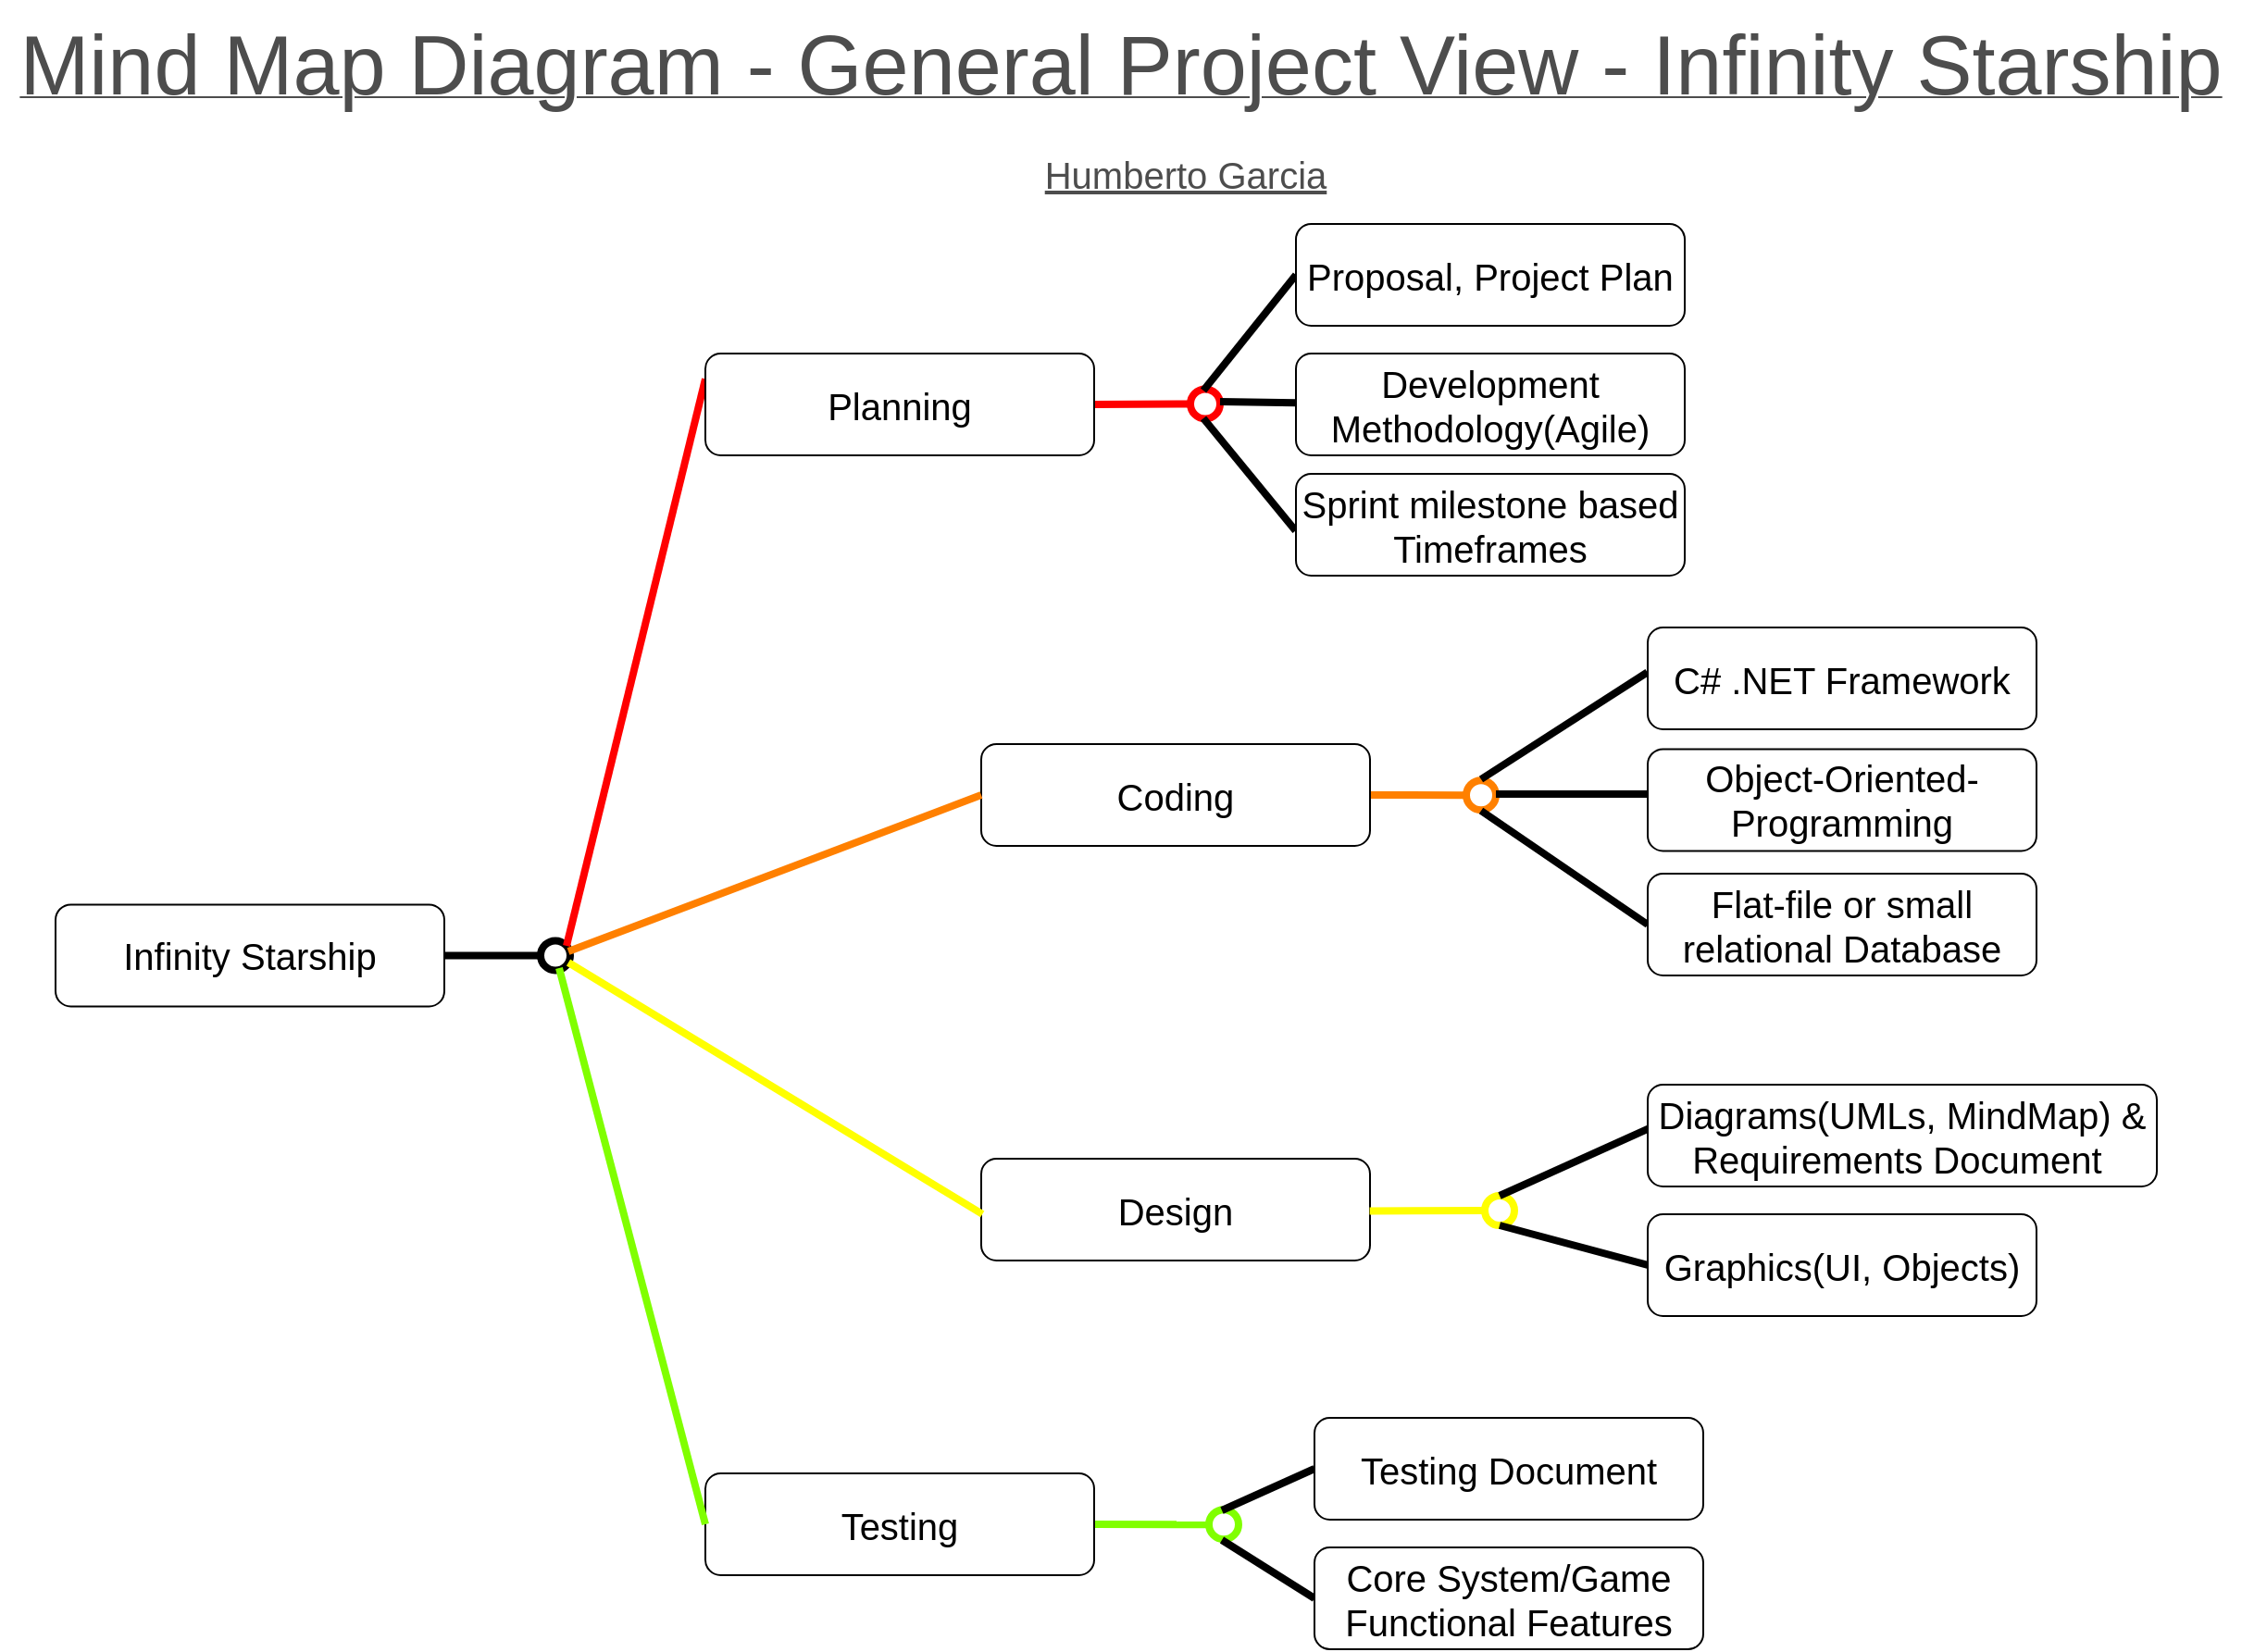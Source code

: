 <mxfile version="20.2.3" type="device"><diagram id="C5RBs43oDa-KdzZeNtuy" name="Page-1"><mxGraphModel dx="2219" dy="1074" grid="1" gridSize="10" guides="1" tooltips="1" connect="1" arrows="1" fold="1" page="1" pageScale="1" pageWidth="700" pageHeight="1000" background="#ffffff" math="0" shadow="0"><root><mxCell id="WIyWlLk6GJQsqaUBKTNV-0"/><mxCell id="WIyWlLk6GJQsqaUBKTNV-1" parent="WIyWlLk6GJQsqaUBKTNV-0"/><mxCell id="vLL9UpFWgCpI62rlACPg-55" value="&lt;font style=&quot;font-size: 45px;&quot;&gt;Mind Map Diagram - General Project View - Infinity Starship&lt;/font&gt;" style="text;html=1;align=center;verticalAlign=middle;resizable=0;points=[];autosize=1;strokeColor=none;fillColor=none;fontSize=12;labelBackgroundColor=none;fontStyle=4;horizontal=1;labelBorderColor=none;spacingTop=0;fontColor=#4D4D4D;" parent="WIyWlLk6GJQsqaUBKTNV-1" vertex="1"><mxGeometry x="90" y="27" width="1210" height="70" as="geometry"/></mxCell><mxCell id="vLL9UpFWgCpI62rlACPg-56" value="&lt;font style=&quot;font-size: 20px;&quot;&gt;Humberto Garcia&lt;/font&gt;" style="text;html=1;align=center;verticalAlign=middle;resizable=0;points=[];autosize=1;strokeColor=none;fillColor=none;fontSize=20;labelBackgroundColor=none;fontStyle=4;horizontal=1;labelBorderColor=none;spacingTop=0;fontColor=#4D4D4D;" parent="WIyWlLk6GJQsqaUBKTNV-1" vertex="1"><mxGeometry x="640" y="101" width="180" height="40" as="geometry"/></mxCell><mxCell id="3iZ3mI6wR4yTkiRN7gE2-6" style="rounded=0;orthogonalLoop=1;jettySize=auto;html=1;fontSize=20;endArrow=oval;endFill=0;strokeWidth=4;strokeColor=default;endSize=16;startSize=7;sourcePerimeterSpacing=0;" parent="WIyWlLk6GJQsqaUBKTNV-1" source="3iZ3mI6wR4yTkiRN7gE2-0" edge="1"><mxGeometry relative="1" as="geometry"><mxPoint x="390" y="543.22" as="targetPoint"/></mxGeometry></mxCell><mxCell id="3iZ3mI6wR4yTkiRN7gE2-0" value="&lt;font style=&quot;font-size: 20px;&quot;&gt;Infinity Starship&lt;/font&gt;" style="rounded=1;whiteSpace=wrap;html=1;" parent="WIyWlLk6GJQsqaUBKTNV-1" vertex="1"><mxGeometry x="120" y="515.72" width="210" height="55" as="geometry"/></mxCell><mxCell id="3iZ3mI6wR4yTkiRN7gE2-8" style="edgeStyle=none;rounded=0;orthogonalLoop=1;jettySize=auto;html=1;exitX=1;exitY=0.5;exitDx=0;exitDy=0;fontSize=20;endArrow=oval;endFill=0;startSize=14;endSize=16;sourcePerimeterSpacing=0;targetPerimeterSpacing=-7;strokeColor=#FF0000;strokeWidth=4;fillColor=#a20025;" parent="WIyWlLk6GJQsqaUBKTNV-1" source="3iZ3mI6wR4yTkiRN7gE2-1" edge="1"><mxGeometry relative="1" as="geometry"><mxPoint x="741" y="245.2" as="targetPoint"/></mxGeometry></mxCell><mxCell id="3iZ3mI6wR4yTkiRN7gE2-12" style="orthogonalLoop=1;jettySize=auto;html=1;fontSize=20;endArrow=none;endFill=0;startSize=14;endSize=16;sourcePerimeterSpacing=0;targetPerimeterSpacing=-7;strokeWidth=4;exitX=0;exitY=0.25;exitDx=0;exitDy=0;strokeColor=#FF0000;" parent="WIyWlLk6GJQsqaUBKTNV-1" source="3iZ3mI6wR4yTkiRN7gE2-1" edge="1"><mxGeometry relative="1" as="geometry"><mxPoint x="396" y="538" as="targetPoint"/><mxPoint x="505" y="332.75" as="sourcePoint"/></mxGeometry></mxCell><mxCell id="3iZ3mI6wR4yTkiRN7gE2-1" value="&lt;font style=&quot;font-size: 20px;&quot;&gt;Planning&lt;/font&gt;" style="rounded=1;whiteSpace=wrap;html=1;" parent="WIyWlLk6GJQsqaUBKTNV-1" vertex="1"><mxGeometry x="471" y="218" width="210" height="55" as="geometry"/></mxCell><mxCell id="3iZ3mI6wR4yTkiRN7gE2-9" style="edgeStyle=none;rounded=0;orthogonalLoop=1;jettySize=auto;html=1;exitX=1;exitY=0.5;exitDx=0;exitDy=0;fontSize=20;endArrow=oval;endFill=0;startSize=14;endSize=16;sourcePerimeterSpacing=0;targetPerimeterSpacing=-7;strokeColor=#FF8000;strokeWidth=4;" parent="WIyWlLk6GJQsqaUBKTNV-1" source="3iZ3mI6wR4yTkiRN7gE2-2" edge="1"><mxGeometry relative="1" as="geometry"><mxPoint x="890" y="456.6" as="targetPoint"/></mxGeometry></mxCell><mxCell id="3iZ3mI6wR4yTkiRN7gE2-2" value="&lt;font style=&quot;font-size: 20px;&quot;&gt;Coding&lt;/font&gt;" style="rounded=1;whiteSpace=wrap;html=1;" parent="WIyWlLk6GJQsqaUBKTNV-1" vertex="1"><mxGeometry x="620" y="429" width="210" height="55" as="geometry"/></mxCell><mxCell id="3iZ3mI6wR4yTkiRN7gE2-3" value="&lt;font style=&quot;font-size: 20px;&quot;&gt;Design&lt;/font&gt;" style="rounded=1;whiteSpace=wrap;html=1;" parent="WIyWlLk6GJQsqaUBKTNV-1" vertex="1"><mxGeometry x="620" y="653" width="210" height="55" as="geometry"/></mxCell><mxCell id="3iZ3mI6wR4yTkiRN7gE2-11" style="edgeStyle=none;rounded=0;orthogonalLoop=1;jettySize=auto;html=1;exitX=1;exitY=0.5;exitDx=0;exitDy=0;fontSize=20;endArrow=oval;endFill=0;startSize=14;endSize=16;sourcePerimeterSpacing=0;targetPerimeterSpacing=-7;strokeColor=#80FF00;strokeWidth=4;" parent="WIyWlLk6GJQsqaUBKTNV-1" source="3iZ3mI6wR4yTkiRN7gE2-4" edge="1"><mxGeometry relative="1" as="geometry"><mxPoint x="751" y="850.6" as="targetPoint"/></mxGeometry></mxCell><mxCell id="3iZ3mI6wR4yTkiRN7gE2-4" value="&lt;font style=&quot;font-size: 20px;&quot;&gt;Testing&lt;/font&gt;" style="rounded=1;whiteSpace=wrap;html=1;" parent="WIyWlLk6GJQsqaUBKTNV-1" vertex="1"><mxGeometry x="471" y="823" width="210" height="55" as="geometry"/></mxCell><mxCell id="3iZ3mI6wR4yTkiRN7gE2-14" style="orthogonalLoop=1;jettySize=auto;html=1;fontSize=20;endArrow=none;endFill=0;startSize=14;endSize=16;sourcePerimeterSpacing=0;targetPerimeterSpacing=-7;strokeColor=#80FF00;strokeWidth=4;exitX=0;exitY=0.5;exitDx=0;exitDy=0;" parent="WIyWlLk6GJQsqaUBKTNV-1" source="3iZ3mI6wR4yTkiRN7gE2-4" edge="1"><mxGeometry relative="1" as="geometry"><mxPoint x="392" y="550" as="targetPoint"/><mxPoint x="508" y="767.5" as="sourcePoint"/></mxGeometry></mxCell><mxCell id="3iZ3mI6wR4yTkiRN7gE2-15" style="orthogonalLoop=1;jettySize=auto;html=1;fontSize=20;endArrow=none;endFill=0;startSize=14;endSize=16;sourcePerimeterSpacing=0;targetPerimeterSpacing=-7;strokeColor=#FFFF00;strokeWidth=4;exitX=0.003;exitY=0.545;exitDx=0;exitDy=0;exitPerimeter=0;" parent="WIyWlLk6GJQsqaUBKTNV-1" source="3iZ3mI6wR4yTkiRN7gE2-3" edge="1"><mxGeometry relative="1" as="geometry"><mxPoint x="397" y="547" as="targetPoint"/><mxPoint x="620" y="638" as="sourcePoint"/></mxGeometry></mxCell><mxCell id="3iZ3mI6wR4yTkiRN7gE2-16" style="orthogonalLoop=1;jettySize=auto;html=1;fontSize=20;endArrow=none;endFill=0;startSize=14;endSize=16;sourcePerimeterSpacing=0;targetPerimeterSpacing=-7;strokeColor=#FF8000;strokeWidth=4;exitX=0;exitY=0.5;exitDx=0;exitDy=0;" parent="WIyWlLk6GJQsqaUBKTNV-1" source="3iZ3mI6wR4yTkiRN7gE2-2" edge="1"><mxGeometry relative="1" as="geometry"><mxPoint x="397" y="541" as="targetPoint"/><mxPoint x="633" y="478.5" as="sourcePoint"/></mxGeometry></mxCell><mxCell id="3iZ3mI6wR4yTkiRN7gE2-17" style="edgeStyle=none;rounded=0;orthogonalLoop=1;jettySize=auto;html=1;exitX=0.999;exitY=0.531;exitDx=0;exitDy=0;fontSize=20;endArrow=oval;endFill=0;startSize=14;endSize=16;sourcePerimeterSpacing=0;targetPerimeterSpacing=-7;strokeColor=#FFFF00;strokeWidth=4;exitPerimeter=0;" parent="WIyWlLk6GJQsqaUBKTNV-1" edge="1"><mxGeometry relative="1" as="geometry"><mxPoint x="900" y="681" as="targetPoint"/><mxPoint x="829.79" y="681.205" as="sourcePoint"/></mxGeometry></mxCell><mxCell id="3iZ3mI6wR4yTkiRN7gE2-35" style="edgeStyle=none;orthogonalLoop=1;jettySize=auto;html=1;fontSize=20;endArrow=none;endFill=0;startSize=14;endSize=16;sourcePerimeterSpacing=0;targetPerimeterSpacing=-7;strokeColor=default;strokeWidth=4;exitX=-0.001;exitY=0.44;exitDx=0;exitDy=0;exitPerimeter=0;" parent="WIyWlLk6GJQsqaUBKTNV-1" source="3iZ3mI6wR4yTkiRN7gE2-20" edge="1"><mxGeometry relative="1" as="geometry"><mxPoint x="890" y="448" as="targetPoint"/><mxPoint x="980" y="388.5" as="sourcePoint"/></mxGeometry></mxCell><mxCell id="3iZ3mI6wR4yTkiRN7gE2-20" value="&lt;font style=&quot;font-size: 20px;&quot;&gt;C# .NET Framework&lt;/font&gt;" style="rounded=1;whiteSpace=wrap;html=1;" parent="WIyWlLk6GJQsqaUBKTNV-1" vertex="1"><mxGeometry x="980" y="366" width="210" height="55" as="geometry"/></mxCell><mxCell id="3iZ3mI6wR4yTkiRN7gE2-36" style="edgeStyle=none;orthogonalLoop=1;jettySize=auto;html=1;fontSize=20;endArrow=none;endFill=0;startSize=14;endSize=16;sourcePerimeterSpacing=0;targetPerimeterSpacing=-7;strokeColor=default;strokeWidth=4;exitX=-0.002;exitY=0.441;exitDx=0;exitDy=0;exitPerimeter=0;" parent="WIyWlLk6GJQsqaUBKTNV-1" source="3iZ3mI6wR4yTkiRN7gE2-21" edge="1"><mxGeometry relative="1" as="geometry"><mxPoint x="898" y="456" as="targetPoint"/><mxPoint x="978" y="457.392" as="sourcePoint"/></mxGeometry></mxCell><mxCell id="3iZ3mI6wR4yTkiRN7gE2-21" value="&lt;font style=&quot;font-size: 20px;&quot;&gt;Object-Oriented-Programming&lt;/font&gt;" style="rounded=1;whiteSpace=wrap;html=1;" parent="WIyWlLk6GJQsqaUBKTNV-1" vertex="1"><mxGeometry x="980" y="431.72" width="210" height="55" as="geometry"/></mxCell><mxCell id="3iZ3mI6wR4yTkiRN7gE2-38" style="edgeStyle=none;orthogonalLoop=1;jettySize=auto;html=1;fontSize=20;endArrow=none;endFill=0;startSize=14;endSize=16;sourcePerimeterSpacing=0;targetPerimeterSpacing=-7;strokeColor=default;strokeWidth=4;exitX=0.004;exitY=0.427;exitDx=0;exitDy=0;exitPerimeter=0;" parent="WIyWlLk6GJQsqaUBKTNV-1" source="3iZ3mI6wR4yTkiRN7gE2-22" edge="1"><mxGeometry relative="1" as="geometry"><mxPoint x="900" y="673" as="targetPoint"/></mxGeometry></mxCell><mxCell id="3iZ3mI6wR4yTkiRN7gE2-22" value="&lt;font style=&quot;font-size: 20px;&quot;&gt;Diagrams(UMLs, MindMap) &amp;amp; Requirements Document&amp;nbsp;&lt;/font&gt;" style="rounded=1;whiteSpace=wrap;html=1;" parent="WIyWlLk6GJQsqaUBKTNV-1" vertex="1"><mxGeometry x="980" y="613" width="275" height="55" as="geometry"/></mxCell><mxCell id="3iZ3mI6wR4yTkiRN7gE2-40" style="edgeStyle=none;orthogonalLoop=1;jettySize=auto;html=1;fontSize=20;endArrow=none;endFill=0;startSize=14;endSize=16;sourcePerimeterSpacing=0;targetPerimeterSpacing=-7;strokeColor=default;strokeWidth=4;exitX=0;exitY=0.5;exitDx=0;exitDy=0;" parent="WIyWlLk6GJQsqaUBKTNV-1" source="3iZ3mI6wR4yTkiRN7gE2-23" edge="1"><mxGeometry relative="1" as="geometry"><mxPoint x="750" y="843" as="targetPoint"/></mxGeometry></mxCell><mxCell id="3iZ3mI6wR4yTkiRN7gE2-23" value="&lt;font style=&quot;font-size: 20px;&quot;&gt;Testing Document&lt;/font&gt;" style="rounded=1;whiteSpace=wrap;html=1;" parent="WIyWlLk6GJQsqaUBKTNV-1" vertex="1"><mxGeometry x="800" y="793" width="210" height="55" as="geometry"/></mxCell><mxCell id="3iZ3mI6wR4yTkiRN7gE2-37" style="edgeStyle=none;orthogonalLoop=1;jettySize=auto;html=1;fontSize=20;endArrow=none;endFill=0;startSize=14;endSize=16;sourcePerimeterSpacing=0;targetPerimeterSpacing=-7;strokeColor=default;strokeWidth=4;exitX=0;exitY=0.5;exitDx=0;exitDy=0;" parent="WIyWlLk6GJQsqaUBKTNV-1" source="3iZ3mI6wR4yTkiRN7gE2-24" edge="1"><mxGeometry relative="1" as="geometry"><mxPoint x="890" y="465" as="targetPoint"/><mxPoint x="996.364" y="498" as="sourcePoint"/></mxGeometry></mxCell><mxCell id="3iZ3mI6wR4yTkiRN7gE2-24" value="&lt;font style=&quot;font-size: 20px;&quot;&gt;Flat-file or small relational Database&lt;/font&gt;" style="rounded=1;whiteSpace=wrap;html=1;" parent="WIyWlLk6GJQsqaUBKTNV-1" vertex="1"><mxGeometry x="980" y="499" width="210" height="55" as="geometry"/></mxCell><mxCell id="3iZ3mI6wR4yTkiRN7gE2-32" style="edgeStyle=none;orthogonalLoop=1;jettySize=auto;html=1;fontSize=20;endArrow=none;endFill=0;startSize=14;endSize=16;sourcePerimeterSpacing=0;targetPerimeterSpacing=-7;strokeColor=default;strokeWidth=4;exitX=0.001;exitY=0.485;exitDx=0;exitDy=0;exitPerimeter=0;" parent="WIyWlLk6GJQsqaUBKTNV-1" source="3iZ3mI6wR4yTkiRN7gE2-25" edge="1"><mxGeometry relative="1" as="geometry"><mxPoint x="749" y="244" as="targetPoint"/><mxPoint x="792.0" y="226.31" as="sourcePoint"/></mxGeometry></mxCell><mxCell id="3iZ3mI6wR4yTkiRN7gE2-25" value="&lt;font style=&quot;font-size: 20px;&quot;&gt;Development Methodology(Agile)&lt;/font&gt;" style="rounded=1;whiteSpace=wrap;html=1;" parent="WIyWlLk6GJQsqaUBKTNV-1" vertex="1"><mxGeometry x="790" y="218" width="210" height="55" as="geometry"/></mxCell><mxCell id="3iZ3mI6wR4yTkiRN7gE2-33" style="edgeStyle=none;orthogonalLoop=1;jettySize=auto;html=1;fontSize=20;endArrow=none;endFill=0;startSize=14;endSize=16;sourcePerimeterSpacing=0;targetPerimeterSpacing=-7;strokeColor=default;strokeWidth=4;exitX=-0.001;exitY=0.559;exitDx=0;exitDy=0;exitPerimeter=0;" parent="WIyWlLk6GJQsqaUBKTNV-1" source="3iZ3mI6wR4yTkiRN7gE2-26" edge="1"><mxGeometry relative="1" as="geometry"><mxPoint x="740" y="253" as="targetPoint"/><mxPoint x="790.0" y="290.5" as="sourcePoint"/></mxGeometry></mxCell><mxCell id="3iZ3mI6wR4yTkiRN7gE2-26" value="&lt;span style=&quot;font-size: 20px;&quot;&gt;Sprint milestone based Timeframes&lt;/span&gt;" style="rounded=1;whiteSpace=wrap;html=1;" parent="WIyWlLk6GJQsqaUBKTNV-1" vertex="1"><mxGeometry x="790" y="283" width="210" height="55" as="geometry"/></mxCell><mxCell id="3iZ3mI6wR4yTkiRN7gE2-39" style="edgeStyle=none;orthogonalLoop=1;jettySize=auto;html=1;fontSize=20;endArrow=none;endFill=0;startSize=14;endSize=16;sourcePerimeterSpacing=0;targetPerimeterSpacing=-7;strokeColor=default;strokeWidth=4;exitX=0;exitY=0.5;exitDx=0;exitDy=0;" parent="WIyWlLk6GJQsqaUBKTNV-1" source="3iZ3mI6wR4yTkiRN7gE2-27" edge="1"><mxGeometry relative="1" as="geometry"><mxPoint x="900" y="689" as="targetPoint"/><mxPoint x="980" y="698.73" as="sourcePoint"/></mxGeometry></mxCell><mxCell id="3iZ3mI6wR4yTkiRN7gE2-27" value="&lt;font style=&quot;font-size: 20px;&quot;&gt;Graphics(UI, Objects)&lt;/font&gt;" style="rounded=1;whiteSpace=wrap;html=1;" parent="WIyWlLk6GJQsqaUBKTNV-1" vertex="1"><mxGeometry x="980" y="683" width="210" height="55" as="geometry"/></mxCell><mxCell id="3iZ3mI6wR4yTkiRN7gE2-31" style="edgeStyle=none;orthogonalLoop=1;jettySize=auto;html=1;exitX=0;exitY=0.5;exitDx=0;exitDy=0;fontSize=20;endArrow=none;endFill=0;startSize=14;endSize=16;sourcePerimeterSpacing=0;targetPerimeterSpacing=-7;strokeColor=default;strokeWidth=4;" parent="WIyWlLk6GJQsqaUBKTNV-1" source="3iZ3mI6wR4yTkiRN7gE2-29" edge="1"><mxGeometry relative="1" as="geometry"><mxPoint x="740" y="238.0" as="targetPoint"/></mxGeometry></mxCell><mxCell id="3iZ3mI6wR4yTkiRN7gE2-29" value="&lt;span style=&quot;font-size: 20px;&quot;&gt;Proposal, Project Plan&lt;/span&gt;" style="rounded=1;whiteSpace=wrap;html=1;" parent="WIyWlLk6GJQsqaUBKTNV-1" vertex="1"><mxGeometry x="790" y="148" width="210" height="55" as="geometry"/></mxCell><mxCell id="3iZ3mI6wR4yTkiRN7gE2-41" style="edgeStyle=none;orthogonalLoop=1;jettySize=auto;html=1;fontSize=20;endArrow=none;endFill=0;startSize=14;endSize=16;sourcePerimeterSpacing=0;targetPerimeterSpacing=-7;strokeColor=default;strokeWidth=4;exitX=0;exitY=0.5;exitDx=0;exitDy=0;" parent="WIyWlLk6GJQsqaUBKTNV-1" source="3iZ3mI6wR4yTkiRN7gE2-30" edge="1"><mxGeometry relative="1" as="geometry"><mxPoint x="750" y="859" as="targetPoint"/><mxPoint x="800" y="871.097" as="sourcePoint"/></mxGeometry></mxCell><mxCell id="3iZ3mI6wR4yTkiRN7gE2-30" value="&lt;font style=&quot;font-size: 20px;&quot;&gt;Core System/Game Functional Features&lt;/font&gt;" style="rounded=1;whiteSpace=wrap;html=1;" parent="WIyWlLk6GJQsqaUBKTNV-1" vertex="1"><mxGeometry x="800" y="863" width="210" height="55" as="geometry"/></mxCell></root></mxGraphModel></diagram></mxfile>